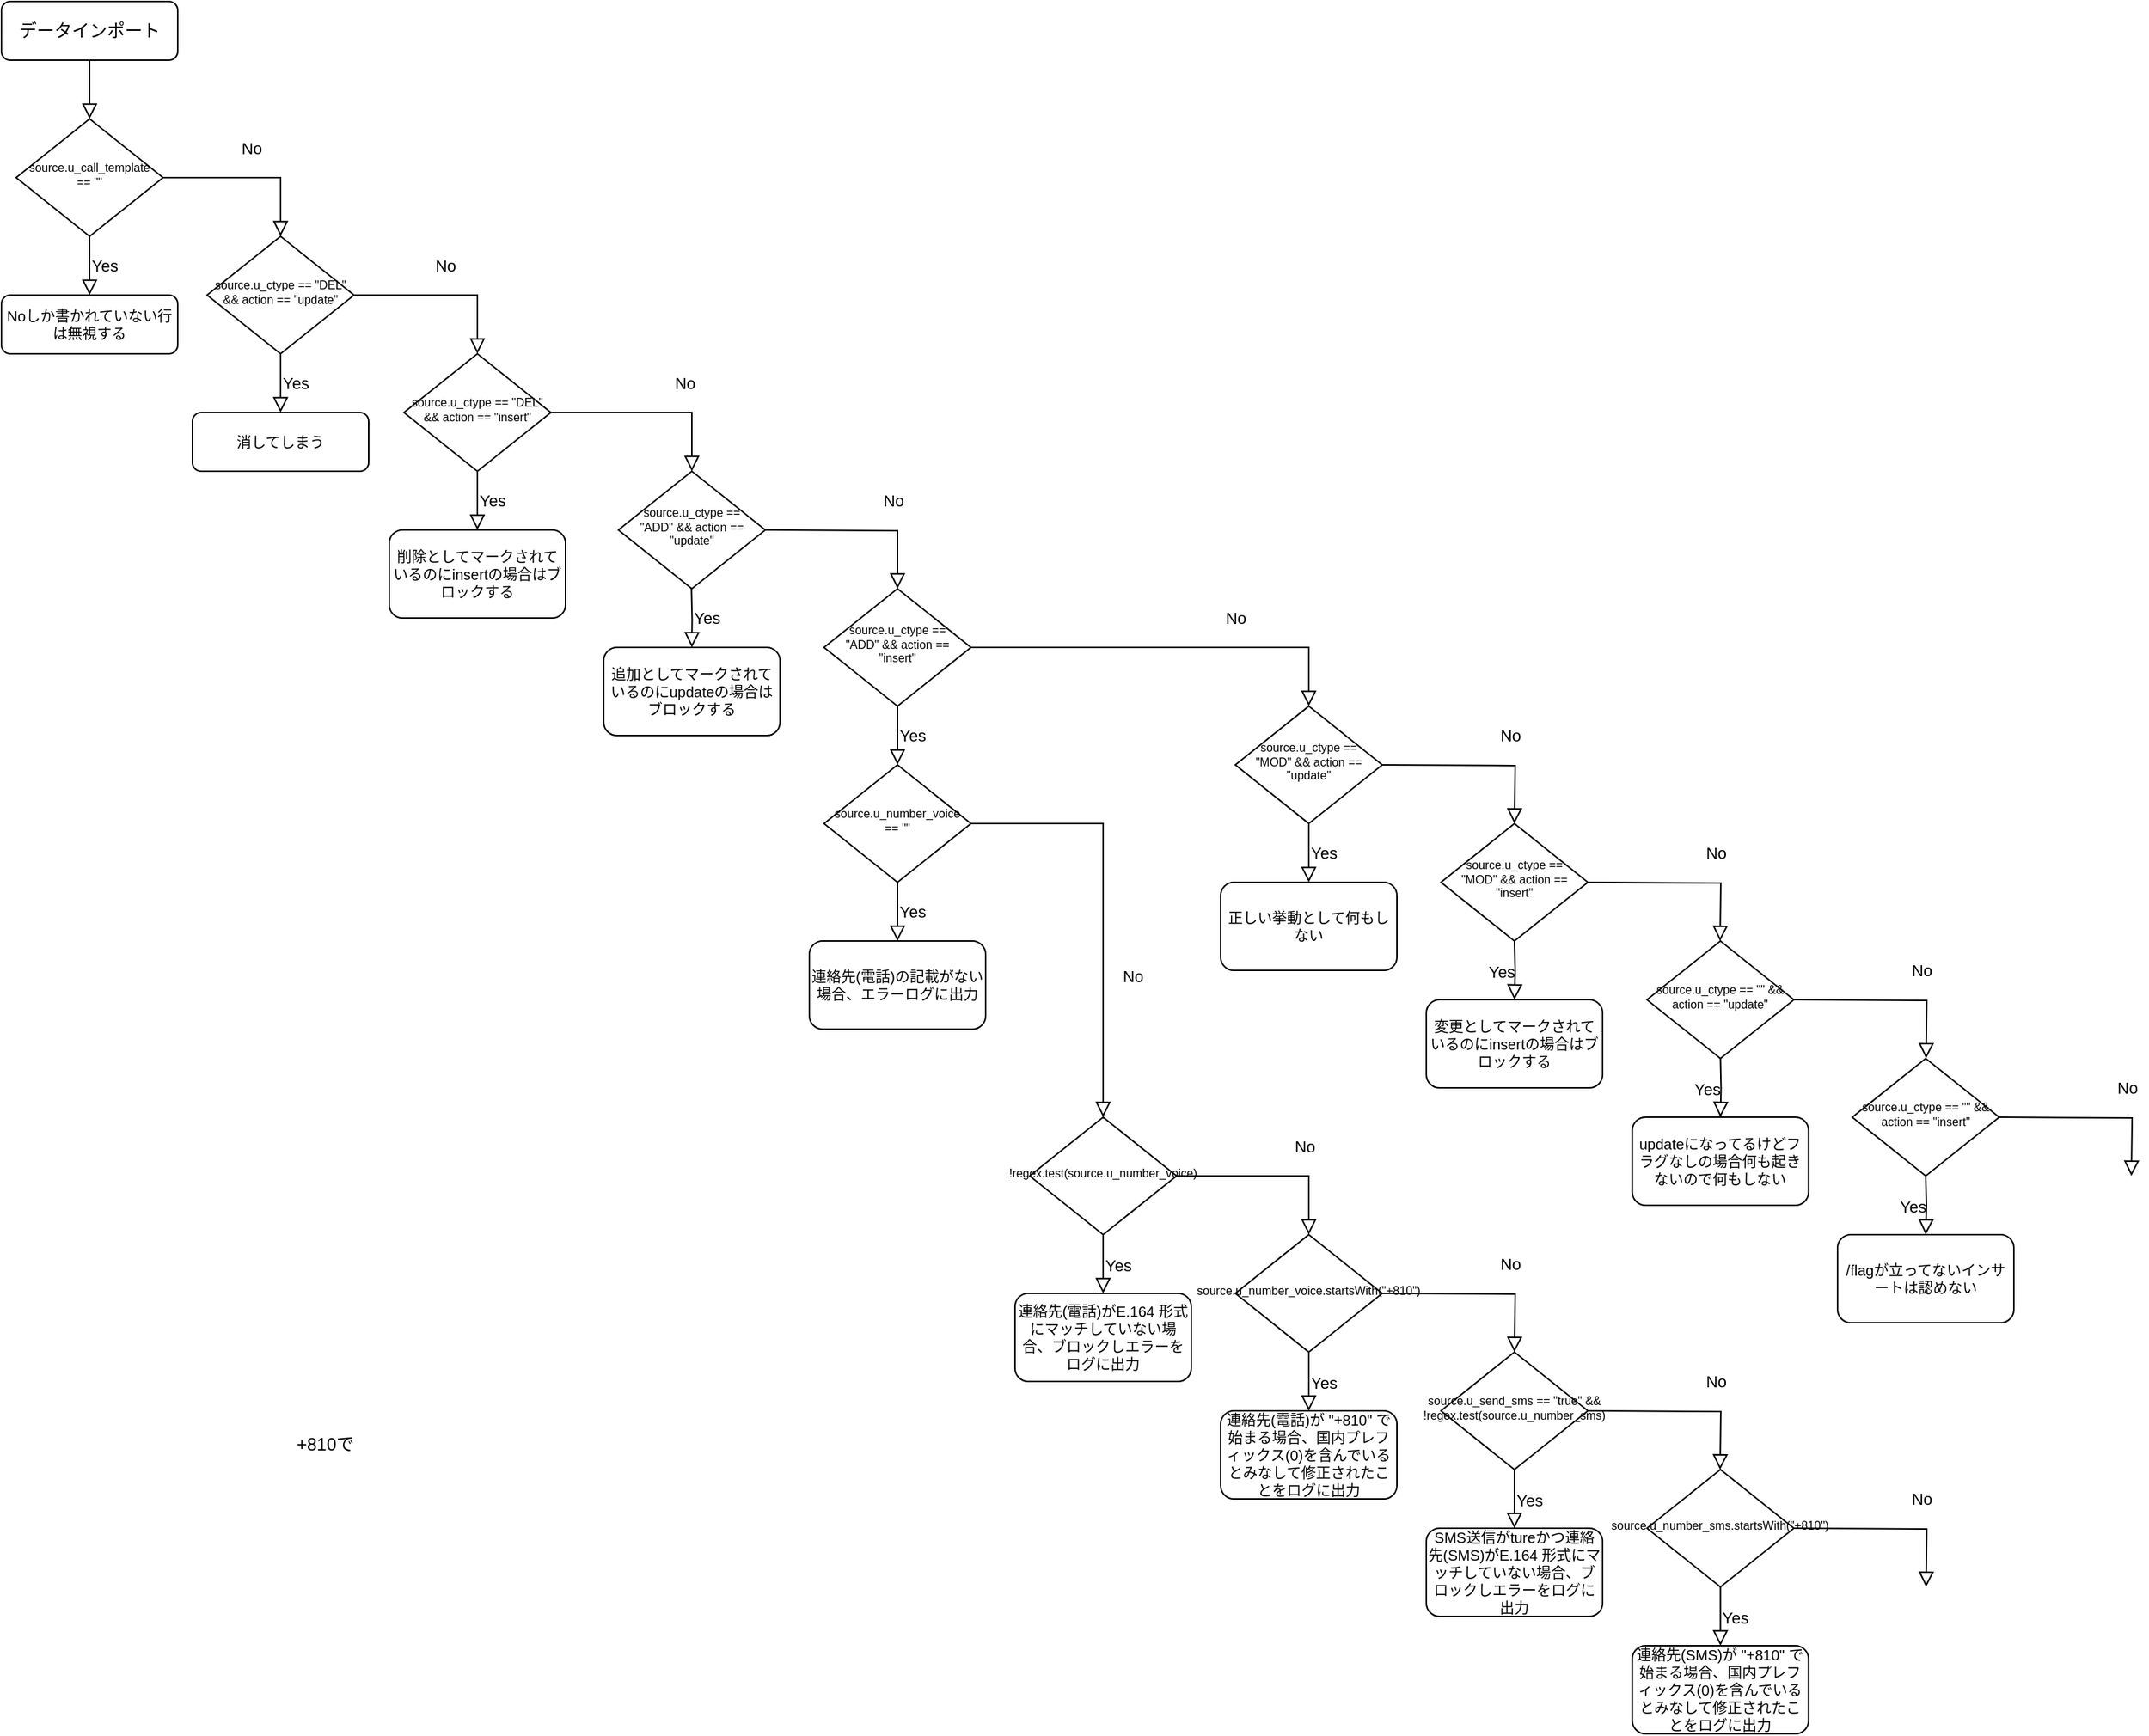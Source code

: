 <mxfile version="24.4.6" type="github">
  <diagram id="C5RBs43oDa-KdzZeNtuy" name="Page-1">
    <mxGraphModel dx="1434" dy="756" grid="1" gridSize="10" guides="1" tooltips="1" connect="1" arrows="1" fold="1" page="1" pageScale="1" pageWidth="827" pageHeight="1169" math="0" shadow="0">
      <root>
        <mxCell id="WIyWlLk6GJQsqaUBKTNV-0" />
        <mxCell id="WIyWlLk6GJQsqaUBKTNV-1" parent="WIyWlLk6GJQsqaUBKTNV-0" />
        <mxCell id="WIyWlLk6GJQsqaUBKTNV-4" value="No" style="rounded=0;html=1;jettySize=auto;orthogonalLoop=1;fontSize=11;endArrow=block;endFill=0;endSize=8;strokeWidth=1;shadow=0;labelBackgroundColor=none;edgeStyle=orthogonalEdgeStyle;exitX=1;exitY=0.5;exitDx=0;exitDy=0;entryX=0.5;entryY=0;entryDx=0;entryDy=0;" parent="WIyWlLk6GJQsqaUBKTNV-1" source="WIyWlLk6GJQsqaUBKTNV-6" target="WIyWlLk6GJQsqaUBKTNV-10" edge="1">
          <mxGeometry x="0.001" y="20" relative="1" as="geometry">
            <mxPoint as="offset" />
            <mxPoint x="220" y="280" as="targetPoint" />
            <Array as="points">
              <mxPoint x="354" y="200" />
            </Array>
          </mxGeometry>
        </mxCell>
        <mxCell id="WIyWlLk6GJQsqaUBKTNV-5" value="Yes" style="edgeStyle=orthogonalEdgeStyle;rounded=0;html=1;jettySize=auto;orthogonalLoop=1;fontSize=11;endArrow=block;endFill=0;endSize=8;strokeWidth=1;shadow=0;labelBackgroundColor=none;" parent="WIyWlLk6GJQsqaUBKTNV-1" source="WIyWlLk6GJQsqaUBKTNV-6" target="WIyWlLk6GJQsqaUBKTNV-7" edge="1">
          <mxGeometry y="10" relative="1" as="geometry">
            <mxPoint as="offset" />
          </mxGeometry>
        </mxCell>
        <mxCell id="WIyWlLk6GJQsqaUBKTNV-6" value="source.u_ctype == &quot;DEL&quot; &amp;amp;&amp;amp; action == &quot;update&quot;" style="rhombus;whiteSpace=wrap;html=1;shadow=0;fontFamily=Helvetica;fontSize=8;align=center;strokeWidth=1;spacing=6;spacingTop=-4;" parent="WIyWlLk6GJQsqaUBKTNV-1" vertex="1">
          <mxGeometry x="170" y="160" width="100" height="80" as="geometry" />
        </mxCell>
        <mxCell id="WIyWlLk6GJQsqaUBKTNV-7" value="消してしまう" style="rounded=1;whiteSpace=wrap;html=1;fontSize=10;glass=0;strokeWidth=1;shadow=0;" parent="WIyWlLk6GJQsqaUBKTNV-1" vertex="1">
          <mxGeometry x="160" y="280" width="120" height="40" as="geometry" />
        </mxCell>
        <mxCell id="WIyWlLk6GJQsqaUBKTNV-8" value="No" style="rounded=0;html=1;jettySize=auto;orthogonalLoop=1;fontSize=11;endArrow=block;endFill=0;endSize=8;strokeWidth=1;shadow=0;labelBackgroundColor=none;edgeStyle=orthogonalEdgeStyle;entryX=0.5;entryY=0;entryDx=0;entryDy=0;" parent="WIyWlLk6GJQsqaUBKTNV-1" source="WIyWlLk6GJQsqaUBKTNV-10" target="2mDtFI1RQfnua4v-2vq--0" edge="1">
          <mxGeometry x="0.333" y="20" relative="1" as="geometry">
            <mxPoint as="offset" />
          </mxGeometry>
        </mxCell>
        <mxCell id="WIyWlLk6GJQsqaUBKTNV-10" value="source.u_ctype == &quot;DEL&quot; &amp;amp;&amp;amp; action == &quot;insert&quot;" style="rhombus;whiteSpace=wrap;html=1;shadow=0;fontFamily=Helvetica;fontSize=8;align=center;strokeWidth=1;spacing=6;spacingTop=-4;" parent="WIyWlLk6GJQsqaUBKTNV-1" vertex="1">
          <mxGeometry x="304" y="240" width="100" height="80" as="geometry" />
        </mxCell>
        <mxCell id="WIyWlLk6GJQsqaUBKTNV-11" value="追加としてマークされているのにupdateの場合はブロックする" style="rounded=1;whiteSpace=wrap;html=1;fontSize=10;glass=0;strokeWidth=1;shadow=0;" parent="WIyWlLk6GJQsqaUBKTNV-1" vertex="1">
          <mxGeometry x="440" y="440" width="120" height="60" as="geometry" />
        </mxCell>
        <mxCell id="WIyWlLk6GJQsqaUBKTNV-12" value="削除としてマークされているのにinsertの場合はブロックする" style="rounded=1;whiteSpace=wrap;html=1;fontSize=10;glass=0;strokeWidth=1;shadow=0;" parent="WIyWlLk6GJQsqaUBKTNV-1" vertex="1">
          <mxGeometry x="294" y="360" width="120" height="60" as="geometry" />
        </mxCell>
        <mxCell id="2mDtFI1RQfnua4v-2vq--0" value="source.u_ctype == &quot;ADD&quot; &amp;amp;&amp;amp; action == &quot;update&quot;" style="rhombus;whiteSpace=wrap;html=1;shadow=0;fontFamily=Helvetica;fontSize=8;align=center;strokeWidth=1;spacing=6;spacingTop=-4;" parent="WIyWlLk6GJQsqaUBKTNV-1" vertex="1">
          <mxGeometry x="450" y="320" width="100" height="80" as="geometry" />
        </mxCell>
        <mxCell id="2mDtFI1RQfnua4v-2vq--1" value="No" style="rounded=0;html=1;jettySize=auto;orthogonalLoop=1;fontSize=11;endArrow=block;endFill=0;endSize=8;strokeWidth=1;shadow=0;labelBackgroundColor=none;edgeStyle=orthogonalEdgeStyle;entryX=0.5;entryY=0;entryDx=0;entryDy=0;" parent="WIyWlLk6GJQsqaUBKTNV-1" target="2mDtFI1RQfnua4v-2vq--4" edge="1">
          <mxGeometry x="0.333" y="20" relative="1" as="geometry">
            <mxPoint as="offset" />
            <mxPoint x="550" y="360" as="sourcePoint" />
            <mxPoint x="646" y="400" as="targetPoint" />
          </mxGeometry>
        </mxCell>
        <mxCell id="2mDtFI1RQfnua4v-2vq--2" value="Yes" style="edgeStyle=orthogonalEdgeStyle;rounded=0;html=1;jettySize=auto;orthogonalLoop=1;fontSize=11;endArrow=block;endFill=0;endSize=8;strokeWidth=1;shadow=0;labelBackgroundColor=none;entryX=0.5;entryY=0;entryDx=0;entryDy=0;" parent="WIyWlLk6GJQsqaUBKTNV-1" target="WIyWlLk6GJQsqaUBKTNV-11" edge="1">
          <mxGeometry y="10" relative="1" as="geometry">
            <mxPoint as="offset" />
            <mxPoint x="499.71" y="400" as="sourcePoint" />
            <mxPoint x="499.71" y="460" as="targetPoint" />
          </mxGeometry>
        </mxCell>
        <mxCell id="2mDtFI1RQfnua4v-2vq--3" value="Yes" style="edgeStyle=orthogonalEdgeStyle;rounded=0;html=1;jettySize=auto;orthogonalLoop=1;fontSize=11;endArrow=block;endFill=0;endSize=8;strokeWidth=1;shadow=0;labelBackgroundColor=none;exitX=0.5;exitY=1;exitDx=0;exitDy=0;entryX=0.5;entryY=0;entryDx=0;entryDy=0;" parent="WIyWlLk6GJQsqaUBKTNV-1" source="WIyWlLk6GJQsqaUBKTNV-10" target="WIyWlLk6GJQsqaUBKTNV-12" edge="1">
          <mxGeometry y="10" relative="1" as="geometry">
            <mxPoint as="offset" />
            <mxPoint x="230" y="250" as="sourcePoint" />
            <mxPoint x="230" y="290" as="targetPoint" />
          </mxGeometry>
        </mxCell>
        <mxCell id="2mDtFI1RQfnua4v-2vq--4" value="source.u_ctype == &quot;ADD&quot; &amp;amp;&amp;amp; action == &quot;insert&quot;" style="rhombus;whiteSpace=wrap;html=1;shadow=0;fontFamily=Helvetica;fontSize=8;align=center;strokeWidth=1;spacing=6;spacingTop=-4;" parent="WIyWlLk6GJQsqaUBKTNV-1" vertex="1">
          <mxGeometry x="590" y="400" width="100" height="80" as="geometry" />
        </mxCell>
        <mxCell id="2mDtFI1RQfnua4v-2vq--5" style="edgeStyle=orthogonalEdgeStyle;rounded=0;orthogonalLoop=1;jettySize=auto;html=1;exitX=0.5;exitY=1;exitDx=0;exitDy=0;" parent="WIyWlLk6GJQsqaUBKTNV-1" source="WIyWlLk6GJQsqaUBKTNV-12" target="WIyWlLk6GJQsqaUBKTNV-12" edge="1">
          <mxGeometry relative="1" as="geometry" />
        </mxCell>
        <mxCell id="2mDtFI1RQfnua4v-2vq--8" value="No" style="rounded=0;html=1;jettySize=auto;orthogonalLoop=1;fontSize=11;endArrow=block;endFill=0;endSize=8;strokeWidth=1;shadow=0;labelBackgroundColor=none;edgeStyle=orthogonalEdgeStyle;entryX=0.5;entryY=0;entryDx=0;entryDy=0;exitX=1;exitY=0.5;exitDx=0;exitDy=0;" parent="WIyWlLk6GJQsqaUBKTNV-1" source="2mDtFI1RQfnua4v-2vq--4" target="2mDtFI1RQfnua4v-2vq--11" edge="1">
          <mxGeometry x="0.333" y="20" relative="1" as="geometry">
            <mxPoint as="offset" />
            <mxPoint x="690.29" y="440" as="sourcePoint" />
            <mxPoint x="780.29" y="480" as="targetPoint" />
          </mxGeometry>
        </mxCell>
        <mxCell id="2mDtFI1RQfnua4v-2vq--9" value="Yes" style="edgeStyle=orthogonalEdgeStyle;rounded=0;html=1;jettySize=auto;orthogonalLoop=1;fontSize=11;endArrow=block;endFill=0;endSize=8;strokeWidth=1;shadow=0;labelBackgroundColor=none;entryX=0.5;entryY=0;entryDx=0;entryDy=0;exitX=0.5;exitY=1;exitDx=0;exitDy=0;" parent="WIyWlLk6GJQsqaUBKTNV-1" source="2mDtFI1RQfnua4v-2vq--4" target="2mDtFI1RQfnua4v-2vq--10" edge="1">
          <mxGeometry y="10" relative="1" as="geometry">
            <mxPoint as="offset" />
            <mxPoint x="640" y="480" as="sourcePoint" />
            <mxPoint x="640.29" y="520" as="targetPoint" />
          </mxGeometry>
        </mxCell>
        <mxCell id="2mDtFI1RQfnua4v-2vq--10" value="source.u_number_voice == &quot;&quot;" style="rhombus;whiteSpace=wrap;html=1;shadow=0;fontFamily=Helvetica;fontSize=8;align=center;strokeWidth=1;spacing=6;spacingTop=-4;" parent="WIyWlLk6GJQsqaUBKTNV-1" vertex="1">
          <mxGeometry x="590" y="520" width="100" height="80" as="geometry" />
        </mxCell>
        <mxCell id="2mDtFI1RQfnua4v-2vq--11" value="source.u_ctype == &quot;MOD&quot; &amp;amp;&amp;amp; action == &quot;update&quot;" style="rhombus;whiteSpace=wrap;html=1;shadow=0;fontFamily=Helvetica;fontSize=8;align=center;strokeWidth=1;spacing=6;spacingTop=-4;" parent="WIyWlLk6GJQsqaUBKTNV-1" vertex="1">
          <mxGeometry x="870" y="480" width="100" height="80" as="geometry" />
        </mxCell>
        <mxCell id="2mDtFI1RQfnua4v-2vq--12" value="No" style="rounded=0;html=1;jettySize=auto;orthogonalLoop=1;fontSize=11;endArrow=block;endFill=0;endSize=8;strokeWidth=1;shadow=0;labelBackgroundColor=none;edgeStyle=orthogonalEdgeStyle;exitX=1;exitY=0.5;exitDx=0;exitDy=0;" parent="WIyWlLk6GJQsqaUBKTNV-1" source="2mDtFI1RQfnua4v-2vq--10" target="2mDtFI1RQfnua4v-2vq--48" edge="1">
          <mxGeometry x="0.333" y="20" relative="1" as="geometry">
            <mxPoint as="offset" />
            <mxPoint x="690" y="560" as="sourcePoint" />
            <mxPoint x="777" y="600" as="targetPoint" />
            <Array as="points">
              <mxPoint x="780" y="560" />
            </Array>
          </mxGeometry>
        </mxCell>
        <mxCell id="2mDtFI1RQfnua4v-2vq--13" value="Yes" style="edgeStyle=orthogonalEdgeStyle;rounded=0;html=1;jettySize=auto;orthogonalLoop=1;fontSize=11;endArrow=block;endFill=0;endSize=8;strokeWidth=1;shadow=0;labelBackgroundColor=none;entryX=0.5;entryY=0;entryDx=0;entryDy=0;exitX=0.5;exitY=1;exitDx=0;exitDy=0;" parent="WIyWlLk6GJQsqaUBKTNV-1" source="2mDtFI1RQfnua4v-2vq--10" target="2mDtFI1RQfnua4v-2vq--39" edge="1">
          <mxGeometry y="10" relative="1" as="geometry">
            <mxPoint as="offset" />
            <mxPoint x="640" y="600" as="sourcePoint" />
            <mxPoint x="640.29" y="640" as="targetPoint" />
          </mxGeometry>
        </mxCell>
        <mxCell id="2mDtFI1RQfnua4v-2vq--14" value="Yes" style="edgeStyle=orthogonalEdgeStyle;rounded=0;html=1;jettySize=auto;orthogonalLoop=1;fontSize=11;endArrow=block;endFill=0;endSize=8;strokeWidth=1;shadow=0;labelBackgroundColor=none;exitX=0.5;exitY=1;exitDx=0;exitDy=0;" parent="WIyWlLk6GJQsqaUBKTNV-1" source="2mDtFI1RQfnua4v-2vq--11" edge="1">
          <mxGeometry y="10" relative="1" as="geometry">
            <mxPoint as="offset" />
            <mxPoint x="650" y="490" as="sourcePoint" />
            <mxPoint x="920" y="600" as="targetPoint" />
          </mxGeometry>
        </mxCell>
        <mxCell id="2mDtFI1RQfnua4v-2vq--15" value="正しい挙動として何もしない" style="rounded=1;whiteSpace=wrap;html=1;fontSize=10;glass=0;strokeWidth=1;shadow=0;" parent="WIyWlLk6GJQsqaUBKTNV-1" vertex="1">
          <mxGeometry x="860" y="600" width="120" height="60" as="geometry" />
        </mxCell>
        <mxCell id="2mDtFI1RQfnua4v-2vq--16" value="No" style="rounded=0;html=1;jettySize=auto;orthogonalLoop=1;fontSize=11;endArrow=block;endFill=0;endSize=8;strokeWidth=1;shadow=0;labelBackgroundColor=none;edgeStyle=orthogonalEdgeStyle;entryX=0.5;entryY=0;entryDx=0;entryDy=0;" parent="WIyWlLk6GJQsqaUBKTNV-1" edge="1">
          <mxGeometry x="0.333" y="20" relative="1" as="geometry">
            <mxPoint as="offset" />
            <mxPoint x="970" y="520" as="sourcePoint" />
            <mxPoint x="1060" y="560" as="targetPoint" />
          </mxGeometry>
        </mxCell>
        <mxCell id="2mDtFI1RQfnua4v-2vq--17" value="source.u_ctype == &quot;MOD&quot; &amp;amp;&amp;amp; action == &quot;insert&quot;" style="rhombus;whiteSpace=wrap;html=1;shadow=0;fontFamily=Helvetica;fontSize=8;align=center;strokeWidth=1;spacing=6;spacingTop=-4;" parent="WIyWlLk6GJQsqaUBKTNV-1" vertex="1">
          <mxGeometry x="1010" y="560" width="100" height="80" as="geometry" />
        </mxCell>
        <mxCell id="2mDtFI1RQfnua4v-2vq--23" value="Yes" style="edgeStyle=orthogonalEdgeStyle;rounded=0;html=1;jettySize=auto;orthogonalLoop=1;fontSize=11;endArrow=block;endFill=0;endSize=8;strokeWidth=1;shadow=0;labelBackgroundColor=none;exitX=0.5;exitY=1;exitDx=0;exitDy=0;" parent="WIyWlLk6GJQsqaUBKTNV-1" edge="1">
          <mxGeometry y="10" relative="1" as="geometry">
            <mxPoint as="offset" />
            <mxPoint x="1060" y="640" as="sourcePoint" />
            <mxPoint x="1060" y="680" as="targetPoint" />
          </mxGeometry>
        </mxCell>
        <mxCell id="2mDtFI1RQfnua4v-2vq--24" value="変更としてマークされているのにinsertの場合はブロックする" style="rounded=1;whiteSpace=wrap;html=1;fontSize=10;glass=0;strokeWidth=1;shadow=0;" parent="WIyWlLk6GJQsqaUBKTNV-1" vertex="1">
          <mxGeometry x="1000" y="680" width="120" height="60" as="geometry" />
        </mxCell>
        <mxCell id="2mDtFI1RQfnua4v-2vq--25" value="No" style="rounded=0;html=1;jettySize=auto;orthogonalLoop=1;fontSize=11;endArrow=block;endFill=0;endSize=8;strokeWidth=1;shadow=0;labelBackgroundColor=none;edgeStyle=orthogonalEdgeStyle;entryX=0.5;entryY=0;entryDx=0;entryDy=0;" parent="WIyWlLk6GJQsqaUBKTNV-1" edge="1">
          <mxGeometry x="0.333" y="20" relative="1" as="geometry">
            <mxPoint as="offset" />
            <mxPoint x="1110" y="600" as="sourcePoint" />
            <mxPoint x="1200" y="640" as="targetPoint" />
          </mxGeometry>
        </mxCell>
        <mxCell id="2mDtFI1RQfnua4v-2vq--31" value="source.u_ctype == &quot;&quot; &amp;amp;&amp;amp; action == &quot;update&quot;" style="rhombus;whiteSpace=wrap;html=1;shadow=0;fontFamily=Helvetica;fontSize=8;align=center;strokeWidth=1;spacing=6;spacingTop=-4;" parent="WIyWlLk6GJQsqaUBKTNV-1" vertex="1">
          <mxGeometry x="1150.24" y="640" width="100" height="80" as="geometry" />
        </mxCell>
        <mxCell id="2mDtFI1RQfnua4v-2vq--32" value="Yes" style="edgeStyle=orthogonalEdgeStyle;rounded=0;html=1;jettySize=auto;orthogonalLoop=1;fontSize=11;endArrow=block;endFill=0;endSize=8;strokeWidth=1;shadow=0;labelBackgroundColor=none;exitX=0.5;exitY=1;exitDx=0;exitDy=0;" parent="WIyWlLk6GJQsqaUBKTNV-1" edge="1">
          <mxGeometry y="10" relative="1" as="geometry">
            <mxPoint as="offset" />
            <mxPoint x="1200.24" y="720" as="sourcePoint" />
            <mxPoint x="1200.24" y="760" as="targetPoint" />
          </mxGeometry>
        </mxCell>
        <mxCell id="2mDtFI1RQfnua4v-2vq--33" value="updateになってるけどフラグなしの場合何も起きないので何もしない" style="rounded=1;whiteSpace=wrap;html=1;fontSize=10;glass=0;strokeWidth=1;shadow=0;" parent="WIyWlLk6GJQsqaUBKTNV-1" vertex="1">
          <mxGeometry x="1140.24" y="760" width="120" height="60" as="geometry" />
        </mxCell>
        <mxCell id="2mDtFI1RQfnua4v-2vq--34" value="No" style="rounded=0;html=1;jettySize=auto;orthogonalLoop=1;fontSize=11;endArrow=block;endFill=0;endSize=8;strokeWidth=1;shadow=0;labelBackgroundColor=none;edgeStyle=orthogonalEdgeStyle;entryX=0.5;entryY=0;entryDx=0;entryDy=0;" parent="WIyWlLk6GJQsqaUBKTNV-1" edge="1">
          <mxGeometry x="0.333" y="20" relative="1" as="geometry">
            <mxPoint as="offset" />
            <mxPoint x="1250.24" y="680" as="sourcePoint" />
            <mxPoint x="1340.24" y="720" as="targetPoint" />
          </mxGeometry>
        </mxCell>
        <mxCell id="2mDtFI1RQfnua4v-2vq--35" value="source.u_ctype == &quot;&quot; &amp;amp;&amp;amp; action == &quot;insert&quot;" style="rhombus;whiteSpace=wrap;html=1;shadow=0;fontFamily=Helvetica;fontSize=8;align=center;strokeWidth=1;spacing=6;spacingTop=-4;" parent="WIyWlLk6GJQsqaUBKTNV-1" vertex="1">
          <mxGeometry x="1290" y="720" width="100" height="80" as="geometry" />
        </mxCell>
        <mxCell id="2mDtFI1RQfnua4v-2vq--36" value="Yes" style="edgeStyle=orthogonalEdgeStyle;rounded=0;html=1;jettySize=auto;orthogonalLoop=1;fontSize=11;endArrow=block;endFill=0;endSize=8;strokeWidth=1;shadow=0;labelBackgroundColor=none;exitX=0.5;exitY=1;exitDx=0;exitDy=0;" parent="WIyWlLk6GJQsqaUBKTNV-1" edge="1">
          <mxGeometry y="10" relative="1" as="geometry">
            <mxPoint as="offset" />
            <mxPoint x="1340" y="800" as="sourcePoint" />
            <mxPoint x="1340" y="840" as="targetPoint" />
          </mxGeometry>
        </mxCell>
        <mxCell id="2mDtFI1RQfnua4v-2vq--37" value="/flagが立ってないインサートは認めない" style="rounded=1;whiteSpace=wrap;html=1;fontSize=10;glass=0;strokeWidth=1;shadow=0;" parent="WIyWlLk6GJQsqaUBKTNV-1" vertex="1">
          <mxGeometry x="1280" y="840" width="120" height="60" as="geometry" />
        </mxCell>
        <mxCell id="2mDtFI1RQfnua4v-2vq--38" value="No" style="rounded=0;html=1;jettySize=auto;orthogonalLoop=1;fontSize=11;endArrow=block;endFill=0;endSize=8;strokeWidth=1;shadow=0;labelBackgroundColor=none;edgeStyle=orthogonalEdgeStyle;entryX=0.5;entryY=0;entryDx=0;entryDy=0;" parent="WIyWlLk6GJQsqaUBKTNV-1" edge="1">
          <mxGeometry x="0.333" y="20" relative="1" as="geometry">
            <mxPoint as="offset" />
            <mxPoint x="1390" y="760" as="sourcePoint" />
            <mxPoint x="1480" y="800" as="targetPoint" />
          </mxGeometry>
        </mxCell>
        <mxCell id="2mDtFI1RQfnua4v-2vq--39" value="連絡先(電話)の記載がない場合、エラーログに出力" style="rounded=1;whiteSpace=wrap;html=1;fontSize=10;glass=0;strokeWidth=1;shadow=0;" parent="WIyWlLk6GJQsqaUBKTNV-1" vertex="1">
          <mxGeometry x="580" y="640" width="120" height="60" as="geometry" />
        </mxCell>
        <mxCell id="2mDtFI1RQfnua4v-2vq--48" value="!regex.test(source.u_number_voice)" style="rhombus;whiteSpace=wrap;html=1;shadow=0;fontFamily=Helvetica;fontSize=8;align=center;strokeWidth=1;spacing=6;spacingTop=-4;" parent="WIyWlLk6GJQsqaUBKTNV-1" vertex="1">
          <mxGeometry x="730" y="760" width="100" height="80" as="geometry" />
        </mxCell>
        <mxCell id="2mDtFI1RQfnua4v-2vq--51" value="連絡先(電話)がE.164 形式にマッチしていない場合、ブロックしエラーをログに出力" style="rounded=1;whiteSpace=wrap;html=1;fontSize=10;glass=0;strokeWidth=1;shadow=0;" parent="WIyWlLk6GJQsqaUBKTNV-1" vertex="1">
          <mxGeometry x="720" y="880" width="120" height="60" as="geometry" />
        </mxCell>
        <mxCell id="2mDtFI1RQfnua4v-2vq--52" value="No" style="rounded=0;html=1;jettySize=auto;orthogonalLoop=1;fontSize=11;endArrow=block;endFill=0;endSize=8;strokeWidth=1;shadow=0;labelBackgroundColor=none;edgeStyle=orthogonalEdgeStyle;exitX=1;exitY=0.5;exitDx=0;exitDy=0;entryX=0.5;entryY=0;entryDx=0;entryDy=0;" parent="WIyWlLk6GJQsqaUBKTNV-1" source="2mDtFI1RQfnua4v-2vq--54" target="WIyWlLk6GJQsqaUBKTNV-6" edge="1">
          <mxGeometry x="0.001" y="20" relative="1" as="geometry">
            <mxPoint as="offset" />
            <mxPoint x="224" y="160" as="targetPoint" />
            <Array as="points">
              <mxPoint x="220" y="120" />
            </Array>
          </mxGeometry>
        </mxCell>
        <mxCell id="2mDtFI1RQfnua4v-2vq--53" value="Yes" style="edgeStyle=orthogonalEdgeStyle;rounded=0;html=1;jettySize=auto;orthogonalLoop=1;fontSize=11;endArrow=block;endFill=0;endSize=8;strokeWidth=1;shadow=0;labelBackgroundColor=none;" parent="WIyWlLk6GJQsqaUBKTNV-1" source="2mDtFI1RQfnua4v-2vq--54" target="2mDtFI1RQfnua4v-2vq--55" edge="1">
          <mxGeometry y="10" relative="1" as="geometry">
            <mxPoint as="offset" />
          </mxGeometry>
        </mxCell>
        <mxCell id="2mDtFI1RQfnua4v-2vq--54" value="source.u_call_template == &quot;&quot;" style="rhombus;whiteSpace=wrap;html=1;shadow=0;fontFamily=Helvetica;fontSize=8;align=center;strokeWidth=1;spacing=6;spacingTop=-4;" parent="WIyWlLk6GJQsqaUBKTNV-1" vertex="1">
          <mxGeometry x="40" y="80" width="100" height="80" as="geometry" />
        </mxCell>
        <mxCell id="2mDtFI1RQfnua4v-2vq--55" value="Noしか書かれていない行は無視する" style="rounded=1;whiteSpace=wrap;html=1;fontSize=10;glass=0;strokeWidth=1;shadow=0;" parent="WIyWlLk6GJQsqaUBKTNV-1" vertex="1">
          <mxGeometry x="30" y="200" width="120" height="40" as="geometry" />
        </mxCell>
        <mxCell id="2mDtFI1RQfnua4v-2vq--56" value="データインポート" style="rounded=1;whiteSpace=wrap;html=1;fontSize=12;glass=0;strokeWidth=1;shadow=0;" parent="WIyWlLk6GJQsqaUBKTNV-1" vertex="1">
          <mxGeometry x="30" width="120" height="40" as="geometry" />
        </mxCell>
        <mxCell id="2mDtFI1RQfnua4v-2vq--57" value="" style="edgeStyle=orthogonalEdgeStyle;rounded=0;html=1;jettySize=auto;orthogonalLoop=1;fontSize=11;endArrow=block;endFill=0;endSize=8;strokeWidth=1;shadow=0;labelBackgroundColor=none;exitX=0.5;exitY=1;exitDx=0;exitDy=0;entryX=0.5;entryY=0;entryDx=0;entryDy=0;" parent="WIyWlLk6GJQsqaUBKTNV-1" source="2mDtFI1RQfnua4v-2vq--56" target="2mDtFI1RQfnua4v-2vq--54" edge="1">
          <mxGeometry y="10" relative="1" as="geometry">
            <mxPoint as="offset" />
            <mxPoint x="100" y="170" as="sourcePoint" />
            <mxPoint x="90" y="80" as="targetPoint" />
          </mxGeometry>
        </mxCell>
        <mxCell id="2mDtFI1RQfnua4v-2vq--59" value="No" style="rounded=0;html=1;jettySize=auto;orthogonalLoop=1;fontSize=11;endArrow=block;endFill=0;endSize=8;strokeWidth=1;shadow=0;labelBackgroundColor=none;edgeStyle=orthogonalEdgeStyle;entryX=0.5;entryY=0;entryDx=0;entryDy=0;exitX=1;exitY=0.5;exitDx=0;exitDy=0;" parent="WIyWlLk6GJQsqaUBKTNV-1" source="2mDtFI1RQfnua4v-2vq--48" target="2mDtFI1RQfnua4v-2vq--60" edge="1">
          <mxGeometry x="0.333" y="20" relative="1" as="geometry">
            <mxPoint as="offset" />
            <mxPoint x="827" y="790" as="sourcePoint" />
            <mxPoint x="917" y="830" as="targetPoint" />
          </mxGeometry>
        </mxCell>
        <mxCell id="2mDtFI1RQfnua4v-2vq--60" value="source.u_number_voice.startsWith(&quot;+810&quot;)" style="rhombus;whiteSpace=wrap;html=1;shadow=0;fontFamily=Helvetica;fontSize=8;align=center;strokeWidth=1;spacing=6;spacingTop=-4;" parent="WIyWlLk6GJQsqaUBKTNV-1" vertex="1">
          <mxGeometry x="870" y="840" width="100" height="80" as="geometry" />
        </mxCell>
        <mxCell id="2mDtFI1RQfnua4v-2vq--63" value="Yes" style="edgeStyle=orthogonalEdgeStyle;rounded=0;html=1;jettySize=auto;orthogonalLoop=1;fontSize=11;endArrow=block;endFill=0;endSize=8;strokeWidth=1;shadow=0;labelBackgroundColor=none;entryX=0.5;entryY=0;entryDx=0;entryDy=0;exitX=0.5;exitY=1;exitDx=0;exitDy=0;" parent="WIyWlLk6GJQsqaUBKTNV-1" source="2mDtFI1RQfnua4v-2vq--48" target="2mDtFI1RQfnua4v-2vq--51" edge="1">
          <mxGeometry x="0.048" y="10" relative="1" as="geometry">
            <mxPoint as="offset" />
            <mxPoint x="780" y="840" as="sourcePoint" />
            <mxPoint x="779.75" y="870" as="targetPoint" />
          </mxGeometry>
        </mxCell>
        <mxCell id="2mDtFI1RQfnua4v-2vq--64" value="連絡先(電話)が &quot;+810&quot; で始まる場合、国内プレフィックス(0)を含んでいるとみなして修正されたことをログに出力" style="rounded=1;whiteSpace=wrap;html=1;fontSize=10;glass=0;strokeWidth=1;shadow=0;" parent="WIyWlLk6GJQsqaUBKTNV-1" vertex="1">
          <mxGeometry x="860" y="960" width="120" height="60" as="geometry" />
        </mxCell>
        <mxCell id="2mDtFI1RQfnua4v-2vq--65" value="Yes" style="edgeStyle=orthogonalEdgeStyle;rounded=0;html=1;jettySize=auto;orthogonalLoop=1;fontSize=11;endArrow=block;endFill=0;endSize=8;strokeWidth=1;shadow=0;labelBackgroundColor=none;entryX=0.5;entryY=0;entryDx=0;entryDy=0;exitX=0.5;exitY=1;exitDx=0;exitDy=0;" parent="WIyWlLk6GJQsqaUBKTNV-1" source="2mDtFI1RQfnua4v-2vq--60" target="2mDtFI1RQfnua4v-2vq--64" edge="1">
          <mxGeometry x="0.048" y="10" relative="1" as="geometry">
            <mxPoint as="offset" />
            <mxPoint x="919.75" y="910" as="sourcePoint" />
            <mxPoint x="919.75" y="950" as="targetPoint" />
          </mxGeometry>
        </mxCell>
        <mxCell id="2mDtFI1RQfnua4v-2vq--73" value="No" style="rounded=0;html=1;jettySize=auto;orthogonalLoop=1;fontSize=11;endArrow=block;endFill=0;endSize=8;strokeWidth=1;shadow=0;labelBackgroundColor=none;edgeStyle=orthogonalEdgeStyle;entryX=0.5;entryY=0;entryDx=0;entryDy=0;exitX=1;exitY=0.5;exitDx=0;exitDy=0;" parent="WIyWlLk6GJQsqaUBKTNV-1" edge="1">
          <mxGeometry x="0.333" y="20" relative="1" as="geometry">
            <mxPoint as="offset" />
            <mxPoint x="970" y="880" as="sourcePoint" />
            <mxPoint x="1060" y="920" as="targetPoint" />
          </mxGeometry>
        </mxCell>
        <mxCell id="2mDtFI1RQfnua4v-2vq--74" value="source.u_send_sms == &quot;true&quot; &amp;amp;&amp;amp; !regex.test(source.u_number_sms)" style="rhombus;whiteSpace=wrap;html=1;shadow=0;fontFamily=Helvetica;fontSize=8;align=center;strokeWidth=1;spacing=6;spacingTop=-4;" parent="WIyWlLk6GJQsqaUBKTNV-1" vertex="1">
          <mxGeometry x="1010" y="920" width="100" height="80" as="geometry" />
        </mxCell>
        <mxCell id="2mDtFI1RQfnua4v-2vq--75" value="SMS送信がtureかつ連絡先(SMS)がE.164 形式にマッチしていない場合、ブロックしエラーをログに出力" style="rounded=1;whiteSpace=wrap;html=1;fontSize=10;glass=0;strokeWidth=1;shadow=0;" parent="WIyWlLk6GJQsqaUBKTNV-1" vertex="1">
          <mxGeometry x="1000" y="1040" width="120" height="60" as="geometry" />
        </mxCell>
        <mxCell id="2mDtFI1RQfnua4v-2vq--76" value="Yes" style="edgeStyle=orthogonalEdgeStyle;rounded=0;html=1;jettySize=auto;orthogonalLoop=1;fontSize=11;endArrow=block;endFill=0;endSize=8;strokeWidth=1;shadow=0;labelBackgroundColor=none;entryX=0.5;entryY=0;entryDx=0;entryDy=0;exitX=0.5;exitY=1;exitDx=0;exitDy=0;" parent="WIyWlLk6GJQsqaUBKTNV-1" source="2mDtFI1RQfnua4v-2vq--74" target="2mDtFI1RQfnua4v-2vq--75" edge="1">
          <mxGeometry x="0.048" y="10" relative="1" as="geometry">
            <mxPoint as="offset" />
            <mxPoint x="1059.75" y="990" as="sourcePoint" />
            <mxPoint x="1059.75" y="1030" as="targetPoint" />
          </mxGeometry>
        </mxCell>
        <mxCell id="2mDtFI1RQfnua4v-2vq--77" value="No" style="rounded=0;html=1;jettySize=auto;orthogonalLoop=1;fontSize=11;endArrow=block;endFill=0;endSize=8;strokeWidth=1;shadow=0;labelBackgroundColor=none;edgeStyle=orthogonalEdgeStyle;entryX=0.5;entryY=0;entryDx=0;entryDy=0;exitX=1;exitY=0.5;exitDx=0;exitDy=0;" parent="WIyWlLk6GJQsqaUBKTNV-1" edge="1">
          <mxGeometry x="0.333" y="20" relative="1" as="geometry">
            <mxPoint as="offset" />
            <mxPoint x="1110" y="960" as="sourcePoint" />
            <mxPoint x="1200" y="1000" as="targetPoint" />
          </mxGeometry>
        </mxCell>
        <mxCell id="2mDtFI1RQfnua4v-2vq--78" value="source.u_number_sms.startsWith(&quot;+810&quot;)" style="rhombus;whiteSpace=wrap;html=1;shadow=0;fontFamily=Helvetica;fontSize=8;align=center;strokeWidth=1;spacing=6;spacingTop=-4;" parent="WIyWlLk6GJQsqaUBKTNV-1" vertex="1">
          <mxGeometry x="1150.24" y="1000" width="100" height="80" as="geometry" />
        </mxCell>
        <mxCell id="2mDtFI1RQfnua4v-2vq--79" value="連絡先(SMS)が &quot;+810&quot; で始まる場合、国内プレフィックス(0)を含んでいるとみなして修正されたことをログに出力" style="rounded=1;whiteSpace=wrap;html=1;fontSize=10;glass=0;strokeWidth=1;shadow=0;" parent="WIyWlLk6GJQsqaUBKTNV-1" vertex="1">
          <mxGeometry x="1140.24" y="1120" width="120" height="60" as="geometry" />
        </mxCell>
        <mxCell id="2mDtFI1RQfnua4v-2vq--80" value="Yes" style="edgeStyle=orthogonalEdgeStyle;rounded=0;html=1;jettySize=auto;orthogonalLoop=1;fontSize=11;endArrow=block;endFill=0;endSize=8;strokeWidth=1;shadow=0;labelBackgroundColor=none;entryX=0.5;entryY=0;entryDx=0;entryDy=0;exitX=0.5;exitY=1;exitDx=0;exitDy=0;" parent="WIyWlLk6GJQsqaUBKTNV-1" source="2mDtFI1RQfnua4v-2vq--78" target="2mDtFI1RQfnua4v-2vq--79" edge="1">
          <mxGeometry x="0.048" y="10" relative="1" as="geometry">
            <mxPoint as="offset" />
            <mxPoint x="1199.99" y="1070" as="sourcePoint" />
            <mxPoint x="1199.99" y="1110" as="targetPoint" />
          </mxGeometry>
        </mxCell>
        <mxCell id="2mDtFI1RQfnua4v-2vq--81" value="No" style="rounded=0;html=1;jettySize=auto;orthogonalLoop=1;fontSize=11;endArrow=block;endFill=0;endSize=8;strokeWidth=1;shadow=0;labelBackgroundColor=none;edgeStyle=orthogonalEdgeStyle;entryX=0.5;entryY=0;entryDx=0;entryDy=0;exitX=1;exitY=0.5;exitDx=0;exitDy=0;" parent="WIyWlLk6GJQsqaUBKTNV-1" edge="1">
          <mxGeometry x="0.333" y="20" relative="1" as="geometry">
            <mxPoint as="offset" />
            <mxPoint x="1250.24" y="1040" as="sourcePoint" />
            <mxPoint x="1340.24" y="1080" as="targetPoint" />
          </mxGeometry>
        </mxCell>
        <mxCell id="t9yJMT98mo4HjjKj9zfR-0" value="+810で" style="text;html=1;align=center;verticalAlign=middle;resizable=0;points=[];autosize=1;strokeColor=none;fillColor=none;" vertex="1" parent="WIyWlLk6GJQsqaUBKTNV-1">
          <mxGeometry x="220" y="968" width="60" height="30" as="geometry" />
        </mxCell>
      </root>
    </mxGraphModel>
  </diagram>
</mxfile>
